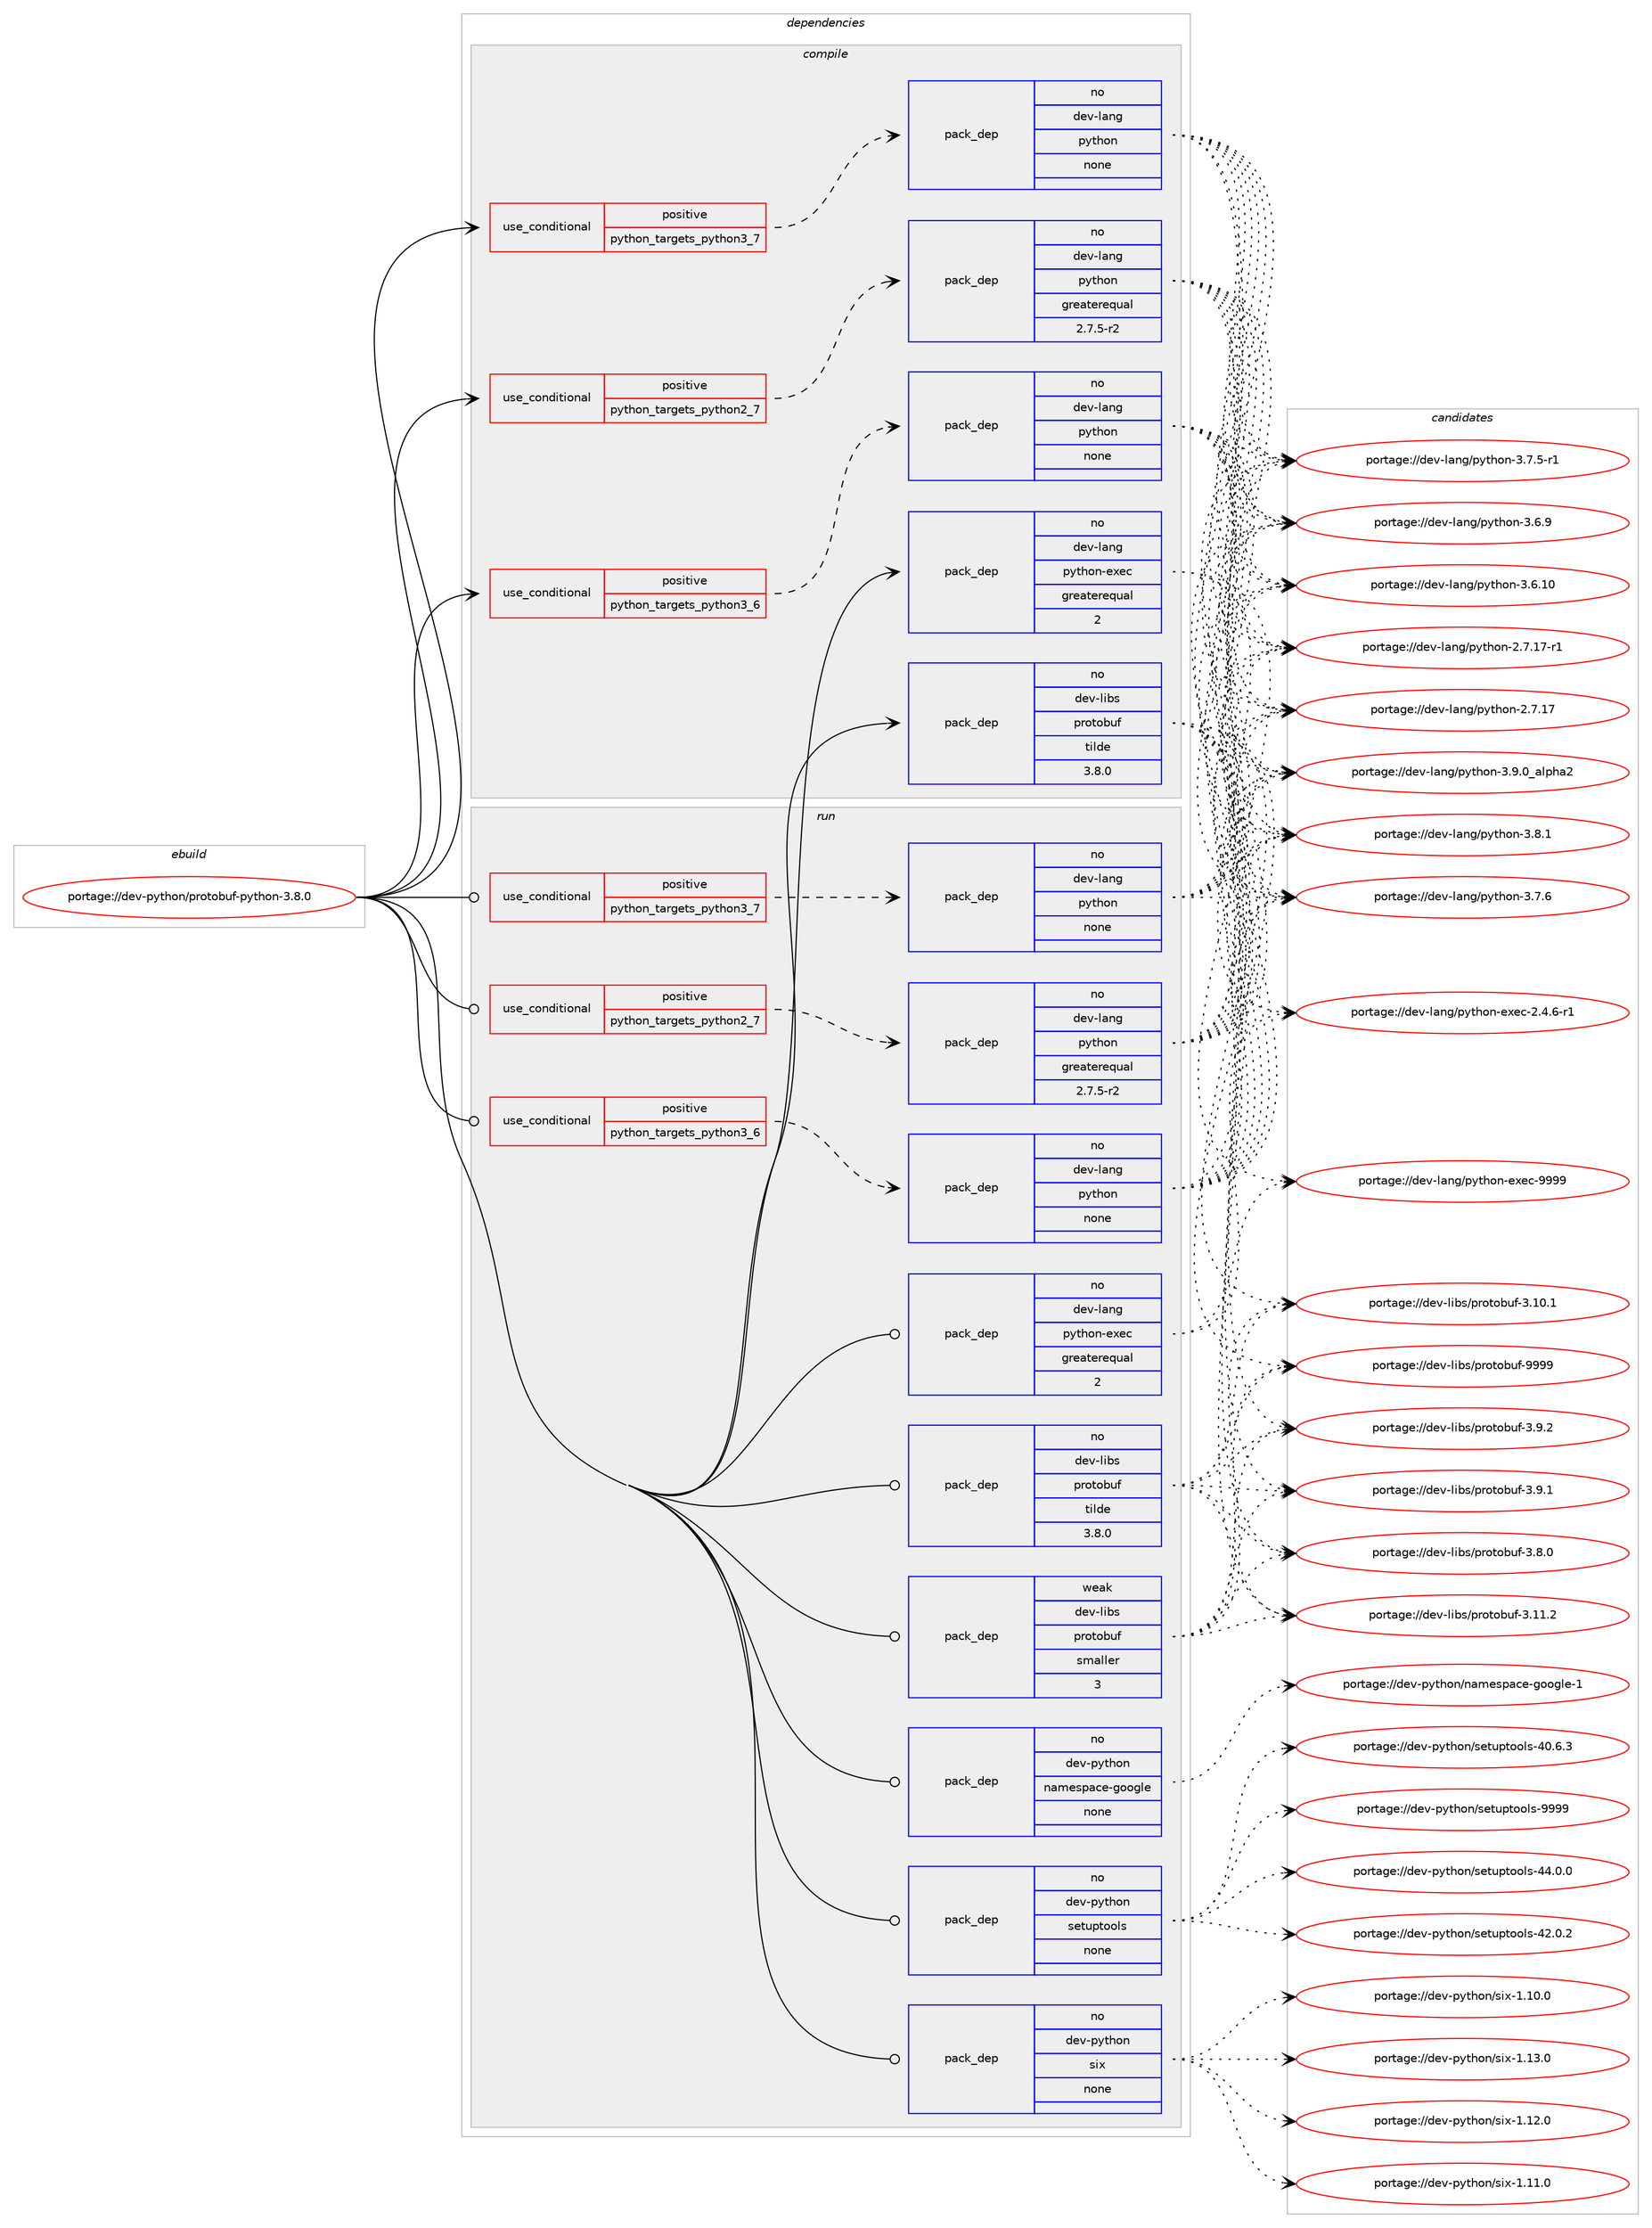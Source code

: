 digraph prolog {

# *************
# Graph options
# *************

newrank=true;
concentrate=true;
compound=true;
graph [rankdir=LR,fontname=Helvetica,fontsize=10,ranksep=1.5];#, ranksep=2.5, nodesep=0.2];
edge  [arrowhead=vee];
node  [fontname=Helvetica,fontsize=10];

# **********
# The ebuild
# **********

subgraph cluster_leftcol {
color=gray;
rank=same;
label=<<i>ebuild</i>>;
id [label="portage://dev-python/protobuf-python-3.8.0", color=red, width=4, href="../dev-python/protobuf-python-3.8.0.svg"];
}

# ****************
# The dependencies
# ****************

subgraph cluster_midcol {
color=gray;
label=<<i>dependencies</i>>;
subgraph cluster_compile {
fillcolor="#eeeeee";
style=filled;
label=<<i>compile</i>>;
subgraph cond110345 {
dependency440910 [label=<<TABLE BORDER="0" CELLBORDER="1" CELLSPACING="0" CELLPADDING="4"><TR><TD ROWSPAN="3" CELLPADDING="10">use_conditional</TD></TR><TR><TD>positive</TD></TR><TR><TD>python_targets_python2_7</TD></TR></TABLE>>, shape=none, color=red];
subgraph pack325627 {
dependency440911 [label=<<TABLE BORDER="0" CELLBORDER="1" CELLSPACING="0" CELLPADDING="4" WIDTH="220"><TR><TD ROWSPAN="6" CELLPADDING="30">pack_dep</TD></TR><TR><TD WIDTH="110">no</TD></TR><TR><TD>dev-lang</TD></TR><TR><TD>python</TD></TR><TR><TD>greaterequal</TD></TR><TR><TD>2.7.5-r2</TD></TR></TABLE>>, shape=none, color=blue];
}
dependency440910:e -> dependency440911:w [weight=20,style="dashed",arrowhead="vee"];
}
id:e -> dependency440910:w [weight=20,style="solid",arrowhead="vee"];
subgraph cond110346 {
dependency440912 [label=<<TABLE BORDER="0" CELLBORDER="1" CELLSPACING="0" CELLPADDING="4"><TR><TD ROWSPAN="3" CELLPADDING="10">use_conditional</TD></TR><TR><TD>positive</TD></TR><TR><TD>python_targets_python3_6</TD></TR></TABLE>>, shape=none, color=red];
subgraph pack325628 {
dependency440913 [label=<<TABLE BORDER="0" CELLBORDER="1" CELLSPACING="0" CELLPADDING="4" WIDTH="220"><TR><TD ROWSPAN="6" CELLPADDING="30">pack_dep</TD></TR><TR><TD WIDTH="110">no</TD></TR><TR><TD>dev-lang</TD></TR><TR><TD>python</TD></TR><TR><TD>none</TD></TR><TR><TD></TD></TR></TABLE>>, shape=none, color=blue];
}
dependency440912:e -> dependency440913:w [weight=20,style="dashed",arrowhead="vee"];
}
id:e -> dependency440912:w [weight=20,style="solid",arrowhead="vee"];
subgraph cond110347 {
dependency440914 [label=<<TABLE BORDER="0" CELLBORDER="1" CELLSPACING="0" CELLPADDING="4"><TR><TD ROWSPAN="3" CELLPADDING="10">use_conditional</TD></TR><TR><TD>positive</TD></TR><TR><TD>python_targets_python3_7</TD></TR></TABLE>>, shape=none, color=red];
subgraph pack325629 {
dependency440915 [label=<<TABLE BORDER="0" CELLBORDER="1" CELLSPACING="0" CELLPADDING="4" WIDTH="220"><TR><TD ROWSPAN="6" CELLPADDING="30">pack_dep</TD></TR><TR><TD WIDTH="110">no</TD></TR><TR><TD>dev-lang</TD></TR><TR><TD>python</TD></TR><TR><TD>none</TD></TR><TR><TD></TD></TR></TABLE>>, shape=none, color=blue];
}
dependency440914:e -> dependency440915:w [weight=20,style="dashed",arrowhead="vee"];
}
id:e -> dependency440914:w [weight=20,style="solid",arrowhead="vee"];
subgraph pack325630 {
dependency440916 [label=<<TABLE BORDER="0" CELLBORDER="1" CELLSPACING="0" CELLPADDING="4" WIDTH="220"><TR><TD ROWSPAN="6" CELLPADDING="30">pack_dep</TD></TR><TR><TD WIDTH="110">no</TD></TR><TR><TD>dev-lang</TD></TR><TR><TD>python-exec</TD></TR><TR><TD>greaterequal</TD></TR><TR><TD>2</TD></TR></TABLE>>, shape=none, color=blue];
}
id:e -> dependency440916:w [weight=20,style="solid",arrowhead="vee"];
subgraph pack325631 {
dependency440917 [label=<<TABLE BORDER="0" CELLBORDER="1" CELLSPACING="0" CELLPADDING="4" WIDTH="220"><TR><TD ROWSPAN="6" CELLPADDING="30">pack_dep</TD></TR><TR><TD WIDTH="110">no</TD></TR><TR><TD>dev-libs</TD></TR><TR><TD>protobuf</TD></TR><TR><TD>tilde</TD></TR><TR><TD>3.8.0</TD></TR></TABLE>>, shape=none, color=blue];
}
id:e -> dependency440917:w [weight=20,style="solid",arrowhead="vee"];
}
subgraph cluster_compileandrun {
fillcolor="#eeeeee";
style=filled;
label=<<i>compile and run</i>>;
}
subgraph cluster_run {
fillcolor="#eeeeee";
style=filled;
label=<<i>run</i>>;
subgraph cond110348 {
dependency440918 [label=<<TABLE BORDER="0" CELLBORDER="1" CELLSPACING="0" CELLPADDING="4"><TR><TD ROWSPAN="3" CELLPADDING="10">use_conditional</TD></TR><TR><TD>positive</TD></TR><TR><TD>python_targets_python2_7</TD></TR></TABLE>>, shape=none, color=red];
subgraph pack325632 {
dependency440919 [label=<<TABLE BORDER="0" CELLBORDER="1" CELLSPACING="0" CELLPADDING="4" WIDTH="220"><TR><TD ROWSPAN="6" CELLPADDING="30">pack_dep</TD></TR><TR><TD WIDTH="110">no</TD></TR><TR><TD>dev-lang</TD></TR><TR><TD>python</TD></TR><TR><TD>greaterequal</TD></TR><TR><TD>2.7.5-r2</TD></TR></TABLE>>, shape=none, color=blue];
}
dependency440918:e -> dependency440919:w [weight=20,style="dashed",arrowhead="vee"];
}
id:e -> dependency440918:w [weight=20,style="solid",arrowhead="odot"];
subgraph cond110349 {
dependency440920 [label=<<TABLE BORDER="0" CELLBORDER="1" CELLSPACING="0" CELLPADDING="4"><TR><TD ROWSPAN="3" CELLPADDING="10">use_conditional</TD></TR><TR><TD>positive</TD></TR><TR><TD>python_targets_python3_6</TD></TR></TABLE>>, shape=none, color=red];
subgraph pack325633 {
dependency440921 [label=<<TABLE BORDER="0" CELLBORDER="1" CELLSPACING="0" CELLPADDING="4" WIDTH="220"><TR><TD ROWSPAN="6" CELLPADDING="30">pack_dep</TD></TR><TR><TD WIDTH="110">no</TD></TR><TR><TD>dev-lang</TD></TR><TR><TD>python</TD></TR><TR><TD>none</TD></TR><TR><TD></TD></TR></TABLE>>, shape=none, color=blue];
}
dependency440920:e -> dependency440921:w [weight=20,style="dashed",arrowhead="vee"];
}
id:e -> dependency440920:w [weight=20,style="solid",arrowhead="odot"];
subgraph cond110350 {
dependency440922 [label=<<TABLE BORDER="0" CELLBORDER="1" CELLSPACING="0" CELLPADDING="4"><TR><TD ROWSPAN="3" CELLPADDING="10">use_conditional</TD></TR><TR><TD>positive</TD></TR><TR><TD>python_targets_python3_7</TD></TR></TABLE>>, shape=none, color=red];
subgraph pack325634 {
dependency440923 [label=<<TABLE BORDER="0" CELLBORDER="1" CELLSPACING="0" CELLPADDING="4" WIDTH="220"><TR><TD ROWSPAN="6" CELLPADDING="30">pack_dep</TD></TR><TR><TD WIDTH="110">no</TD></TR><TR><TD>dev-lang</TD></TR><TR><TD>python</TD></TR><TR><TD>none</TD></TR><TR><TD></TD></TR></TABLE>>, shape=none, color=blue];
}
dependency440922:e -> dependency440923:w [weight=20,style="dashed",arrowhead="vee"];
}
id:e -> dependency440922:w [weight=20,style="solid",arrowhead="odot"];
subgraph pack325635 {
dependency440924 [label=<<TABLE BORDER="0" CELLBORDER="1" CELLSPACING="0" CELLPADDING="4" WIDTH="220"><TR><TD ROWSPAN="6" CELLPADDING="30">pack_dep</TD></TR><TR><TD WIDTH="110">no</TD></TR><TR><TD>dev-lang</TD></TR><TR><TD>python-exec</TD></TR><TR><TD>greaterequal</TD></TR><TR><TD>2</TD></TR></TABLE>>, shape=none, color=blue];
}
id:e -> dependency440924:w [weight=20,style="solid",arrowhead="odot"];
subgraph pack325636 {
dependency440925 [label=<<TABLE BORDER="0" CELLBORDER="1" CELLSPACING="0" CELLPADDING="4" WIDTH="220"><TR><TD ROWSPAN="6" CELLPADDING="30">pack_dep</TD></TR><TR><TD WIDTH="110">no</TD></TR><TR><TD>dev-libs</TD></TR><TR><TD>protobuf</TD></TR><TR><TD>tilde</TD></TR><TR><TD>3.8.0</TD></TR></TABLE>>, shape=none, color=blue];
}
id:e -> dependency440925:w [weight=20,style="solid",arrowhead="odot"];
subgraph pack325637 {
dependency440926 [label=<<TABLE BORDER="0" CELLBORDER="1" CELLSPACING="0" CELLPADDING="4" WIDTH="220"><TR><TD ROWSPAN="6" CELLPADDING="30">pack_dep</TD></TR><TR><TD WIDTH="110">no</TD></TR><TR><TD>dev-python</TD></TR><TR><TD>namespace-google</TD></TR><TR><TD>none</TD></TR><TR><TD></TD></TR></TABLE>>, shape=none, color=blue];
}
id:e -> dependency440926:w [weight=20,style="solid",arrowhead="odot"];
subgraph pack325638 {
dependency440927 [label=<<TABLE BORDER="0" CELLBORDER="1" CELLSPACING="0" CELLPADDING="4" WIDTH="220"><TR><TD ROWSPAN="6" CELLPADDING="30">pack_dep</TD></TR><TR><TD WIDTH="110">no</TD></TR><TR><TD>dev-python</TD></TR><TR><TD>setuptools</TD></TR><TR><TD>none</TD></TR><TR><TD></TD></TR></TABLE>>, shape=none, color=blue];
}
id:e -> dependency440927:w [weight=20,style="solid",arrowhead="odot"];
subgraph pack325639 {
dependency440928 [label=<<TABLE BORDER="0" CELLBORDER="1" CELLSPACING="0" CELLPADDING="4" WIDTH="220"><TR><TD ROWSPAN="6" CELLPADDING="30">pack_dep</TD></TR><TR><TD WIDTH="110">no</TD></TR><TR><TD>dev-python</TD></TR><TR><TD>six</TD></TR><TR><TD>none</TD></TR><TR><TD></TD></TR></TABLE>>, shape=none, color=blue];
}
id:e -> dependency440928:w [weight=20,style="solid",arrowhead="odot"];
subgraph pack325640 {
dependency440929 [label=<<TABLE BORDER="0" CELLBORDER="1" CELLSPACING="0" CELLPADDING="4" WIDTH="220"><TR><TD ROWSPAN="6" CELLPADDING="30">pack_dep</TD></TR><TR><TD WIDTH="110">weak</TD></TR><TR><TD>dev-libs</TD></TR><TR><TD>protobuf</TD></TR><TR><TD>smaller</TD></TR><TR><TD>3</TD></TR></TABLE>>, shape=none, color=blue];
}
id:e -> dependency440929:w [weight=20,style="solid",arrowhead="odot"];
}
}

# **************
# The candidates
# **************

subgraph cluster_choices {
rank=same;
color=gray;
label=<<i>candidates</i>>;

subgraph choice325627 {
color=black;
nodesep=1;
choice10010111845108971101034711212111610411111045514657464895971081121049750 [label="portage://dev-lang/python-3.9.0_alpha2", color=red, width=4,href="../dev-lang/python-3.9.0_alpha2.svg"];
choice100101118451089711010347112121116104111110455146564649 [label="portage://dev-lang/python-3.8.1", color=red, width=4,href="../dev-lang/python-3.8.1.svg"];
choice100101118451089711010347112121116104111110455146554654 [label="portage://dev-lang/python-3.7.6", color=red, width=4,href="../dev-lang/python-3.7.6.svg"];
choice1001011184510897110103471121211161041111104551465546534511449 [label="portage://dev-lang/python-3.7.5-r1", color=red, width=4,href="../dev-lang/python-3.7.5-r1.svg"];
choice100101118451089711010347112121116104111110455146544657 [label="portage://dev-lang/python-3.6.9", color=red, width=4,href="../dev-lang/python-3.6.9.svg"];
choice10010111845108971101034711212111610411111045514654464948 [label="portage://dev-lang/python-3.6.10", color=red, width=4,href="../dev-lang/python-3.6.10.svg"];
choice100101118451089711010347112121116104111110455046554649554511449 [label="portage://dev-lang/python-2.7.17-r1", color=red, width=4,href="../dev-lang/python-2.7.17-r1.svg"];
choice10010111845108971101034711212111610411111045504655464955 [label="portage://dev-lang/python-2.7.17", color=red, width=4,href="../dev-lang/python-2.7.17.svg"];
dependency440911:e -> choice10010111845108971101034711212111610411111045514657464895971081121049750:w [style=dotted,weight="100"];
dependency440911:e -> choice100101118451089711010347112121116104111110455146564649:w [style=dotted,weight="100"];
dependency440911:e -> choice100101118451089711010347112121116104111110455146554654:w [style=dotted,weight="100"];
dependency440911:e -> choice1001011184510897110103471121211161041111104551465546534511449:w [style=dotted,weight="100"];
dependency440911:e -> choice100101118451089711010347112121116104111110455146544657:w [style=dotted,weight="100"];
dependency440911:e -> choice10010111845108971101034711212111610411111045514654464948:w [style=dotted,weight="100"];
dependency440911:e -> choice100101118451089711010347112121116104111110455046554649554511449:w [style=dotted,weight="100"];
dependency440911:e -> choice10010111845108971101034711212111610411111045504655464955:w [style=dotted,weight="100"];
}
subgraph choice325628 {
color=black;
nodesep=1;
choice10010111845108971101034711212111610411111045514657464895971081121049750 [label="portage://dev-lang/python-3.9.0_alpha2", color=red, width=4,href="../dev-lang/python-3.9.0_alpha2.svg"];
choice100101118451089711010347112121116104111110455146564649 [label="portage://dev-lang/python-3.8.1", color=red, width=4,href="../dev-lang/python-3.8.1.svg"];
choice100101118451089711010347112121116104111110455146554654 [label="portage://dev-lang/python-3.7.6", color=red, width=4,href="../dev-lang/python-3.7.6.svg"];
choice1001011184510897110103471121211161041111104551465546534511449 [label="portage://dev-lang/python-3.7.5-r1", color=red, width=4,href="../dev-lang/python-3.7.5-r1.svg"];
choice100101118451089711010347112121116104111110455146544657 [label="portage://dev-lang/python-3.6.9", color=red, width=4,href="../dev-lang/python-3.6.9.svg"];
choice10010111845108971101034711212111610411111045514654464948 [label="portage://dev-lang/python-3.6.10", color=red, width=4,href="../dev-lang/python-3.6.10.svg"];
choice100101118451089711010347112121116104111110455046554649554511449 [label="portage://dev-lang/python-2.7.17-r1", color=red, width=4,href="../dev-lang/python-2.7.17-r1.svg"];
choice10010111845108971101034711212111610411111045504655464955 [label="portage://dev-lang/python-2.7.17", color=red, width=4,href="../dev-lang/python-2.7.17.svg"];
dependency440913:e -> choice10010111845108971101034711212111610411111045514657464895971081121049750:w [style=dotted,weight="100"];
dependency440913:e -> choice100101118451089711010347112121116104111110455146564649:w [style=dotted,weight="100"];
dependency440913:e -> choice100101118451089711010347112121116104111110455146554654:w [style=dotted,weight="100"];
dependency440913:e -> choice1001011184510897110103471121211161041111104551465546534511449:w [style=dotted,weight="100"];
dependency440913:e -> choice100101118451089711010347112121116104111110455146544657:w [style=dotted,weight="100"];
dependency440913:e -> choice10010111845108971101034711212111610411111045514654464948:w [style=dotted,weight="100"];
dependency440913:e -> choice100101118451089711010347112121116104111110455046554649554511449:w [style=dotted,weight="100"];
dependency440913:e -> choice10010111845108971101034711212111610411111045504655464955:w [style=dotted,weight="100"];
}
subgraph choice325629 {
color=black;
nodesep=1;
choice10010111845108971101034711212111610411111045514657464895971081121049750 [label="portage://dev-lang/python-3.9.0_alpha2", color=red, width=4,href="../dev-lang/python-3.9.0_alpha2.svg"];
choice100101118451089711010347112121116104111110455146564649 [label="portage://dev-lang/python-3.8.1", color=red, width=4,href="../dev-lang/python-3.8.1.svg"];
choice100101118451089711010347112121116104111110455146554654 [label="portage://dev-lang/python-3.7.6", color=red, width=4,href="../dev-lang/python-3.7.6.svg"];
choice1001011184510897110103471121211161041111104551465546534511449 [label="portage://dev-lang/python-3.7.5-r1", color=red, width=4,href="../dev-lang/python-3.7.5-r1.svg"];
choice100101118451089711010347112121116104111110455146544657 [label="portage://dev-lang/python-3.6.9", color=red, width=4,href="../dev-lang/python-3.6.9.svg"];
choice10010111845108971101034711212111610411111045514654464948 [label="portage://dev-lang/python-3.6.10", color=red, width=4,href="../dev-lang/python-3.6.10.svg"];
choice100101118451089711010347112121116104111110455046554649554511449 [label="portage://dev-lang/python-2.7.17-r1", color=red, width=4,href="../dev-lang/python-2.7.17-r1.svg"];
choice10010111845108971101034711212111610411111045504655464955 [label="portage://dev-lang/python-2.7.17", color=red, width=4,href="../dev-lang/python-2.7.17.svg"];
dependency440915:e -> choice10010111845108971101034711212111610411111045514657464895971081121049750:w [style=dotted,weight="100"];
dependency440915:e -> choice100101118451089711010347112121116104111110455146564649:w [style=dotted,weight="100"];
dependency440915:e -> choice100101118451089711010347112121116104111110455146554654:w [style=dotted,weight="100"];
dependency440915:e -> choice1001011184510897110103471121211161041111104551465546534511449:w [style=dotted,weight="100"];
dependency440915:e -> choice100101118451089711010347112121116104111110455146544657:w [style=dotted,weight="100"];
dependency440915:e -> choice10010111845108971101034711212111610411111045514654464948:w [style=dotted,weight="100"];
dependency440915:e -> choice100101118451089711010347112121116104111110455046554649554511449:w [style=dotted,weight="100"];
dependency440915:e -> choice10010111845108971101034711212111610411111045504655464955:w [style=dotted,weight="100"];
}
subgraph choice325630 {
color=black;
nodesep=1;
choice10010111845108971101034711212111610411111045101120101994557575757 [label="portage://dev-lang/python-exec-9999", color=red, width=4,href="../dev-lang/python-exec-9999.svg"];
choice10010111845108971101034711212111610411111045101120101994550465246544511449 [label="portage://dev-lang/python-exec-2.4.6-r1", color=red, width=4,href="../dev-lang/python-exec-2.4.6-r1.svg"];
dependency440916:e -> choice10010111845108971101034711212111610411111045101120101994557575757:w [style=dotted,weight="100"];
dependency440916:e -> choice10010111845108971101034711212111610411111045101120101994550465246544511449:w [style=dotted,weight="100"];
}
subgraph choice325631 {
color=black;
nodesep=1;
choice100101118451081059811547112114111116111981171024557575757 [label="portage://dev-libs/protobuf-9999", color=red, width=4,href="../dev-libs/protobuf-9999.svg"];
choice10010111845108105981154711211411111611198117102455146574650 [label="portage://dev-libs/protobuf-3.9.2", color=red, width=4,href="../dev-libs/protobuf-3.9.2.svg"];
choice10010111845108105981154711211411111611198117102455146574649 [label="portage://dev-libs/protobuf-3.9.1", color=red, width=4,href="../dev-libs/protobuf-3.9.1.svg"];
choice10010111845108105981154711211411111611198117102455146564648 [label="portage://dev-libs/protobuf-3.8.0", color=red, width=4,href="../dev-libs/protobuf-3.8.0.svg"];
choice1001011184510810598115471121141111161119811710245514649494650 [label="portage://dev-libs/protobuf-3.11.2", color=red, width=4,href="../dev-libs/protobuf-3.11.2.svg"];
choice1001011184510810598115471121141111161119811710245514649484649 [label="portage://dev-libs/protobuf-3.10.1", color=red, width=4,href="../dev-libs/protobuf-3.10.1.svg"];
dependency440917:e -> choice100101118451081059811547112114111116111981171024557575757:w [style=dotted,weight="100"];
dependency440917:e -> choice10010111845108105981154711211411111611198117102455146574650:w [style=dotted,weight="100"];
dependency440917:e -> choice10010111845108105981154711211411111611198117102455146574649:w [style=dotted,weight="100"];
dependency440917:e -> choice10010111845108105981154711211411111611198117102455146564648:w [style=dotted,weight="100"];
dependency440917:e -> choice1001011184510810598115471121141111161119811710245514649494650:w [style=dotted,weight="100"];
dependency440917:e -> choice1001011184510810598115471121141111161119811710245514649484649:w [style=dotted,weight="100"];
}
subgraph choice325632 {
color=black;
nodesep=1;
choice10010111845108971101034711212111610411111045514657464895971081121049750 [label="portage://dev-lang/python-3.9.0_alpha2", color=red, width=4,href="../dev-lang/python-3.9.0_alpha2.svg"];
choice100101118451089711010347112121116104111110455146564649 [label="portage://dev-lang/python-3.8.1", color=red, width=4,href="../dev-lang/python-3.8.1.svg"];
choice100101118451089711010347112121116104111110455146554654 [label="portage://dev-lang/python-3.7.6", color=red, width=4,href="../dev-lang/python-3.7.6.svg"];
choice1001011184510897110103471121211161041111104551465546534511449 [label="portage://dev-lang/python-3.7.5-r1", color=red, width=4,href="../dev-lang/python-3.7.5-r1.svg"];
choice100101118451089711010347112121116104111110455146544657 [label="portage://dev-lang/python-3.6.9", color=red, width=4,href="../dev-lang/python-3.6.9.svg"];
choice10010111845108971101034711212111610411111045514654464948 [label="portage://dev-lang/python-3.6.10", color=red, width=4,href="../dev-lang/python-3.6.10.svg"];
choice100101118451089711010347112121116104111110455046554649554511449 [label="portage://dev-lang/python-2.7.17-r1", color=red, width=4,href="../dev-lang/python-2.7.17-r1.svg"];
choice10010111845108971101034711212111610411111045504655464955 [label="portage://dev-lang/python-2.7.17", color=red, width=4,href="../dev-lang/python-2.7.17.svg"];
dependency440919:e -> choice10010111845108971101034711212111610411111045514657464895971081121049750:w [style=dotted,weight="100"];
dependency440919:e -> choice100101118451089711010347112121116104111110455146564649:w [style=dotted,weight="100"];
dependency440919:e -> choice100101118451089711010347112121116104111110455146554654:w [style=dotted,weight="100"];
dependency440919:e -> choice1001011184510897110103471121211161041111104551465546534511449:w [style=dotted,weight="100"];
dependency440919:e -> choice100101118451089711010347112121116104111110455146544657:w [style=dotted,weight="100"];
dependency440919:e -> choice10010111845108971101034711212111610411111045514654464948:w [style=dotted,weight="100"];
dependency440919:e -> choice100101118451089711010347112121116104111110455046554649554511449:w [style=dotted,weight="100"];
dependency440919:e -> choice10010111845108971101034711212111610411111045504655464955:w [style=dotted,weight="100"];
}
subgraph choice325633 {
color=black;
nodesep=1;
choice10010111845108971101034711212111610411111045514657464895971081121049750 [label="portage://dev-lang/python-3.9.0_alpha2", color=red, width=4,href="../dev-lang/python-3.9.0_alpha2.svg"];
choice100101118451089711010347112121116104111110455146564649 [label="portage://dev-lang/python-3.8.1", color=red, width=4,href="../dev-lang/python-3.8.1.svg"];
choice100101118451089711010347112121116104111110455146554654 [label="portage://dev-lang/python-3.7.6", color=red, width=4,href="../dev-lang/python-3.7.6.svg"];
choice1001011184510897110103471121211161041111104551465546534511449 [label="portage://dev-lang/python-3.7.5-r1", color=red, width=4,href="../dev-lang/python-3.7.5-r1.svg"];
choice100101118451089711010347112121116104111110455146544657 [label="portage://dev-lang/python-3.6.9", color=red, width=4,href="../dev-lang/python-3.6.9.svg"];
choice10010111845108971101034711212111610411111045514654464948 [label="portage://dev-lang/python-3.6.10", color=red, width=4,href="../dev-lang/python-3.6.10.svg"];
choice100101118451089711010347112121116104111110455046554649554511449 [label="portage://dev-lang/python-2.7.17-r1", color=red, width=4,href="../dev-lang/python-2.7.17-r1.svg"];
choice10010111845108971101034711212111610411111045504655464955 [label="portage://dev-lang/python-2.7.17", color=red, width=4,href="../dev-lang/python-2.7.17.svg"];
dependency440921:e -> choice10010111845108971101034711212111610411111045514657464895971081121049750:w [style=dotted,weight="100"];
dependency440921:e -> choice100101118451089711010347112121116104111110455146564649:w [style=dotted,weight="100"];
dependency440921:e -> choice100101118451089711010347112121116104111110455146554654:w [style=dotted,weight="100"];
dependency440921:e -> choice1001011184510897110103471121211161041111104551465546534511449:w [style=dotted,weight="100"];
dependency440921:e -> choice100101118451089711010347112121116104111110455146544657:w [style=dotted,weight="100"];
dependency440921:e -> choice10010111845108971101034711212111610411111045514654464948:w [style=dotted,weight="100"];
dependency440921:e -> choice100101118451089711010347112121116104111110455046554649554511449:w [style=dotted,weight="100"];
dependency440921:e -> choice10010111845108971101034711212111610411111045504655464955:w [style=dotted,weight="100"];
}
subgraph choice325634 {
color=black;
nodesep=1;
choice10010111845108971101034711212111610411111045514657464895971081121049750 [label="portage://dev-lang/python-3.9.0_alpha2", color=red, width=4,href="../dev-lang/python-3.9.0_alpha2.svg"];
choice100101118451089711010347112121116104111110455146564649 [label="portage://dev-lang/python-3.8.1", color=red, width=4,href="../dev-lang/python-3.8.1.svg"];
choice100101118451089711010347112121116104111110455146554654 [label="portage://dev-lang/python-3.7.6", color=red, width=4,href="../dev-lang/python-3.7.6.svg"];
choice1001011184510897110103471121211161041111104551465546534511449 [label="portage://dev-lang/python-3.7.5-r1", color=red, width=4,href="../dev-lang/python-3.7.5-r1.svg"];
choice100101118451089711010347112121116104111110455146544657 [label="portage://dev-lang/python-3.6.9", color=red, width=4,href="../dev-lang/python-3.6.9.svg"];
choice10010111845108971101034711212111610411111045514654464948 [label="portage://dev-lang/python-3.6.10", color=red, width=4,href="../dev-lang/python-3.6.10.svg"];
choice100101118451089711010347112121116104111110455046554649554511449 [label="portage://dev-lang/python-2.7.17-r1", color=red, width=4,href="../dev-lang/python-2.7.17-r1.svg"];
choice10010111845108971101034711212111610411111045504655464955 [label="portage://dev-lang/python-2.7.17", color=red, width=4,href="../dev-lang/python-2.7.17.svg"];
dependency440923:e -> choice10010111845108971101034711212111610411111045514657464895971081121049750:w [style=dotted,weight="100"];
dependency440923:e -> choice100101118451089711010347112121116104111110455146564649:w [style=dotted,weight="100"];
dependency440923:e -> choice100101118451089711010347112121116104111110455146554654:w [style=dotted,weight="100"];
dependency440923:e -> choice1001011184510897110103471121211161041111104551465546534511449:w [style=dotted,weight="100"];
dependency440923:e -> choice100101118451089711010347112121116104111110455146544657:w [style=dotted,weight="100"];
dependency440923:e -> choice10010111845108971101034711212111610411111045514654464948:w [style=dotted,weight="100"];
dependency440923:e -> choice100101118451089711010347112121116104111110455046554649554511449:w [style=dotted,weight="100"];
dependency440923:e -> choice10010111845108971101034711212111610411111045504655464955:w [style=dotted,weight="100"];
}
subgraph choice325635 {
color=black;
nodesep=1;
choice10010111845108971101034711212111610411111045101120101994557575757 [label="portage://dev-lang/python-exec-9999", color=red, width=4,href="../dev-lang/python-exec-9999.svg"];
choice10010111845108971101034711212111610411111045101120101994550465246544511449 [label="portage://dev-lang/python-exec-2.4.6-r1", color=red, width=4,href="../dev-lang/python-exec-2.4.6-r1.svg"];
dependency440924:e -> choice10010111845108971101034711212111610411111045101120101994557575757:w [style=dotted,weight="100"];
dependency440924:e -> choice10010111845108971101034711212111610411111045101120101994550465246544511449:w [style=dotted,weight="100"];
}
subgraph choice325636 {
color=black;
nodesep=1;
choice100101118451081059811547112114111116111981171024557575757 [label="portage://dev-libs/protobuf-9999", color=red, width=4,href="../dev-libs/protobuf-9999.svg"];
choice10010111845108105981154711211411111611198117102455146574650 [label="portage://dev-libs/protobuf-3.9.2", color=red, width=4,href="../dev-libs/protobuf-3.9.2.svg"];
choice10010111845108105981154711211411111611198117102455146574649 [label="portage://dev-libs/protobuf-3.9.1", color=red, width=4,href="../dev-libs/protobuf-3.9.1.svg"];
choice10010111845108105981154711211411111611198117102455146564648 [label="portage://dev-libs/protobuf-3.8.0", color=red, width=4,href="../dev-libs/protobuf-3.8.0.svg"];
choice1001011184510810598115471121141111161119811710245514649494650 [label="portage://dev-libs/protobuf-3.11.2", color=red, width=4,href="../dev-libs/protobuf-3.11.2.svg"];
choice1001011184510810598115471121141111161119811710245514649484649 [label="portage://dev-libs/protobuf-3.10.1", color=red, width=4,href="../dev-libs/protobuf-3.10.1.svg"];
dependency440925:e -> choice100101118451081059811547112114111116111981171024557575757:w [style=dotted,weight="100"];
dependency440925:e -> choice10010111845108105981154711211411111611198117102455146574650:w [style=dotted,weight="100"];
dependency440925:e -> choice10010111845108105981154711211411111611198117102455146574649:w [style=dotted,weight="100"];
dependency440925:e -> choice10010111845108105981154711211411111611198117102455146564648:w [style=dotted,weight="100"];
dependency440925:e -> choice1001011184510810598115471121141111161119811710245514649494650:w [style=dotted,weight="100"];
dependency440925:e -> choice1001011184510810598115471121141111161119811710245514649484649:w [style=dotted,weight="100"];
}
subgraph choice325637 {
color=black;
nodesep=1;
choice1001011184511212111610411111047110971091011151129799101451031111111031081014549 [label="portage://dev-python/namespace-google-1", color=red, width=4,href="../dev-python/namespace-google-1.svg"];
dependency440926:e -> choice1001011184511212111610411111047110971091011151129799101451031111111031081014549:w [style=dotted,weight="100"];
}
subgraph choice325638 {
color=black;
nodesep=1;
choice10010111845112121116104111110471151011161171121161111111081154557575757 [label="portage://dev-python/setuptools-9999", color=red, width=4,href="../dev-python/setuptools-9999.svg"];
choice100101118451121211161041111104711510111611711211611111110811545525246484648 [label="portage://dev-python/setuptools-44.0.0", color=red, width=4,href="../dev-python/setuptools-44.0.0.svg"];
choice100101118451121211161041111104711510111611711211611111110811545525046484650 [label="portage://dev-python/setuptools-42.0.2", color=red, width=4,href="../dev-python/setuptools-42.0.2.svg"];
choice100101118451121211161041111104711510111611711211611111110811545524846544651 [label="portage://dev-python/setuptools-40.6.3", color=red, width=4,href="../dev-python/setuptools-40.6.3.svg"];
dependency440927:e -> choice10010111845112121116104111110471151011161171121161111111081154557575757:w [style=dotted,weight="100"];
dependency440927:e -> choice100101118451121211161041111104711510111611711211611111110811545525246484648:w [style=dotted,weight="100"];
dependency440927:e -> choice100101118451121211161041111104711510111611711211611111110811545525046484650:w [style=dotted,weight="100"];
dependency440927:e -> choice100101118451121211161041111104711510111611711211611111110811545524846544651:w [style=dotted,weight="100"];
}
subgraph choice325639 {
color=black;
nodesep=1;
choice100101118451121211161041111104711510512045494649514648 [label="portage://dev-python/six-1.13.0", color=red, width=4,href="../dev-python/six-1.13.0.svg"];
choice100101118451121211161041111104711510512045494649504648 [label="portage://dev-python/six-1.12.0", color=red, width=4,href="../dev-python/six-1.12.0.svg"];
choice100101118451121211161041111104711510512045494649494648 [label="portage://dev-python/six-1.11.0", color=red, width=4,href="../dev-python/six-1.11.0.svg"];
choice100101118451121211161041111104711510512045494649484648 [label="portage://dev-python/six-1.10.0", color=red, width=4,href="../dev-python/six-1.10.0.svg"];
dependency440928:e -> choice100101118451121211161041111104711510512045494649514648:w [style=dotted,weight="100"];
dependency440928:e -> choice100101118451121211161041111104711510512045494649504648:w [style=dotted,weight="100"];
dependency440928:e -> choice100101118451121211161041111104711510512045494649494648:w [style=dotted,weight="100"];
dependency440928:e -> choice100101118451121211161041111104711510512045494649484648:w [style=dotted,weight="100"];
}
subgraph choice325640 {
color=black;
nodesep=1;
choice100101118451081059811547112114111116111981171024557575757 [label="portage://dev-libs/protobuf-9999", color=red, width=4,href="../dev-libs/protobuf-9999.svg"];
choice10010111845108105981154711211411111611198117102455146574650 [label="portage://dev-libs/protobuf-3.9.2", color=red, width=4,href="../dev-libs/protobuf-3.9.2.svg"];
choice10010111845108105981154711211411111611198117102455146574649 [label="portage://dev-libs/protobuf-3.9.1", color=red, width=4,href="../dev-libs/protobuf-3.9.1.svg"];
choice10010111845108105981154711211411111611198117102455146564648 [label="portage://dev-libs/protobuf-3.8.0", color=red, width=4,href="../dev-libs/protobuf-3.8.0.svg"];
choice1001011184510810598115471121141111161119811710245514649494650 [label="portage://dev-libs/protobuf-3.11.2", color=red, width=4,href="../dev-libs/protobuf-3.11.2.svg"];
choice1001011184510810598115471121141111161119811710245514649484649 [label="portage://dev-libs/protobuf-3.10.1", color=red, width=4,href="../dev-libs/protobuf-3.10.1.svg"];
dependency440929:e -> choice100101118451081059811547112114111116111981171024557575757:w [style=dotted,weight="100"];
dependency440929:e -> choice10010111845108105981154711211411111611198117102455146574650:w [style=dotted,weight="100"];
dependency440929:e -> choice10010111845108105981154711211411111611198117102455146574649:w [style=dotted,weight="100"];
dependency440929:e -> choice10010111845108105981154711211411111611198117102455146564648:w [style=dotted,weight="100"];
dependency440929:e -> choice1001011184510810598115471121141111161119811710245514649494650:w [style=dotted,weight="100"];
dependency440929:e -> choice1001011184510810598115471121141111161119811710245514649484649:w [style=dotted,weight="100"];
}
}

}

